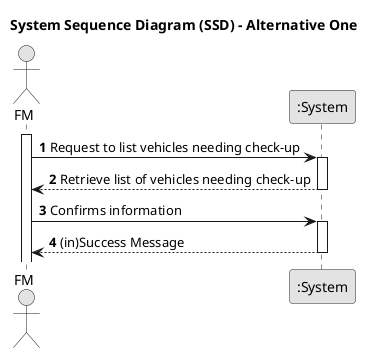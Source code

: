 @startuml
skinparam monochrome true
skinparam packageStyle rectangle
skinparam shadowing false

title System Sequence Diagram (SSD) - Alternative One

autonumber

actor "FM" as Employee
participant ":System" as System

activate Employee

    Employee -> System :  Request to list vehicles needing check-up
    activate System

        System --> Employee : Retrieve list of vehicles needing check-up
    deactivate System

    Employee -> System :  Confirms information
    activate System

        System --> Employee : (in)Success Message
    deactivate System
@enduml